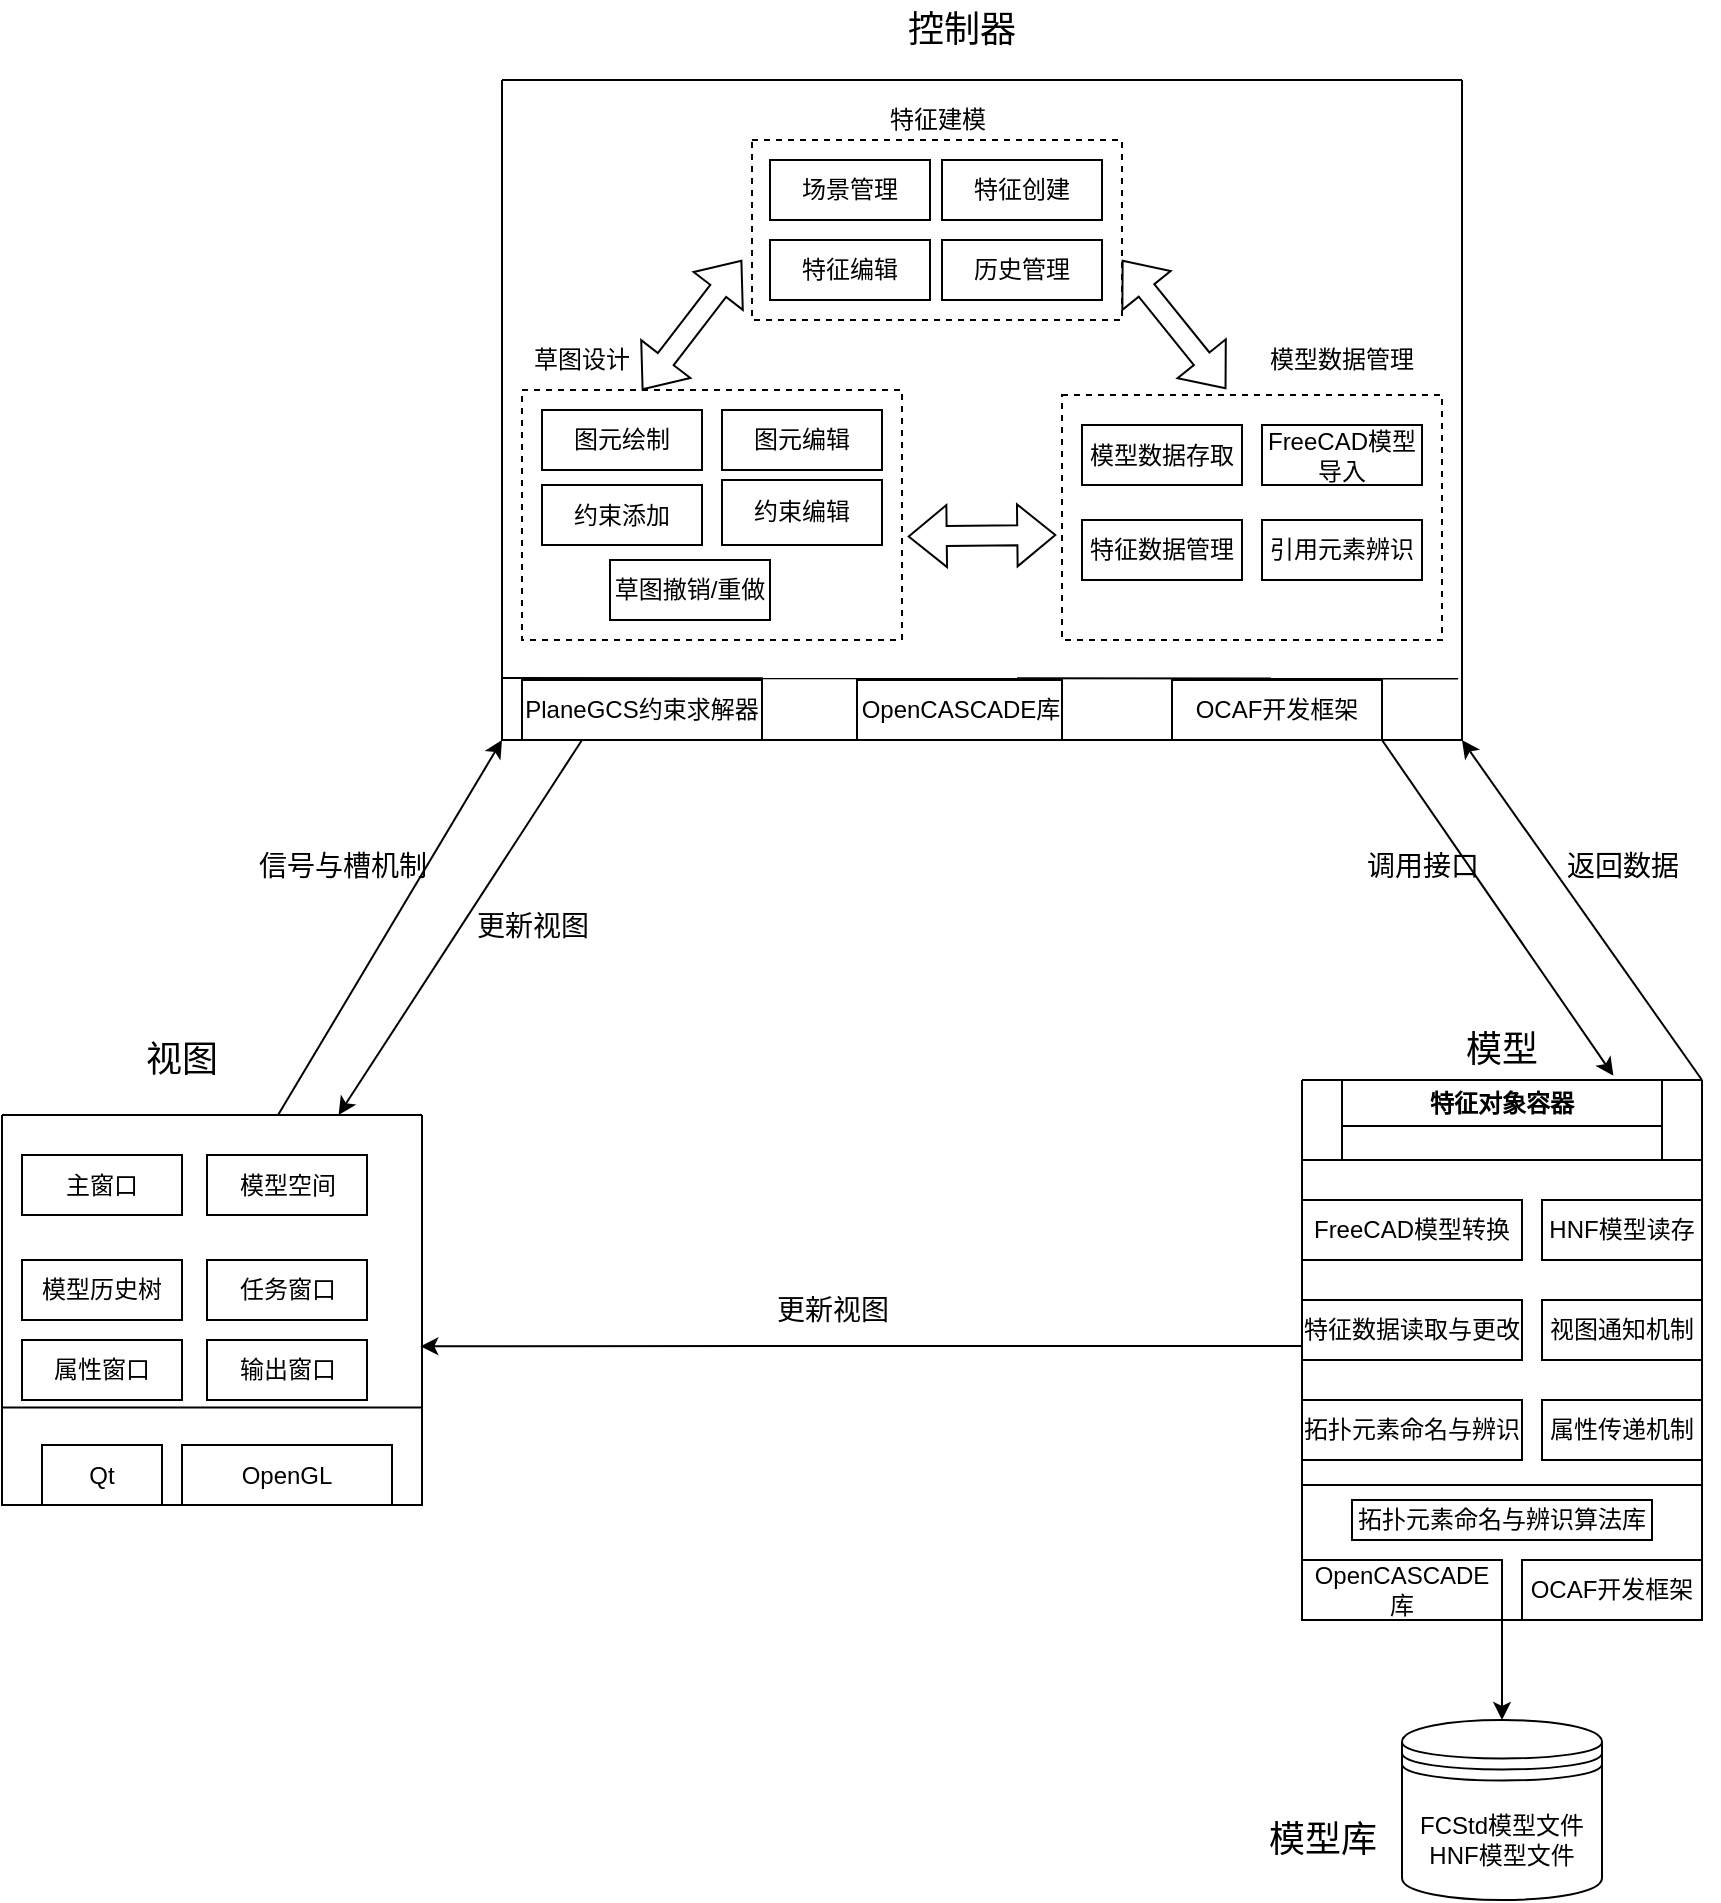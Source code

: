 <mxfile version="22.1.5" type="github">
  <diagram name="第 1 页" id="5badEJanhhTlUeLxTdYi">
    <mxGraphModel dx="1078" dy="1654" grid="1" gridSize="10" guides="1" tooltips="1" connect="1" arrows="1" fold="1" page="1" pageScale="1" pageWidth="827" pageHeight="1169" math="0" shadow="0">
      <root>
        <mxCell id="0" />
        <mxCell id="1" parent="0" />
        <mxCell id="2F7c7GaDgsHqWVN50e-c-2" value="" style="swimlane;startSize=0;" parent="1" vertex="1">
          <mxGeometry x="30" y="537.5" width="210" height="195" as="geometry">
            <mxRectangle x="70" y="400" width="50" height="40" as="alternateBounds" />
          </mxGeometry>
        </mxCell>
        <mxCell id="2F7c7GaDgsHqWVN50e-c-7" value="主窗口" style="rounded=0;whiteSpace=wrap;html=1;" parent="2F7c7GaDgsHqWVN50e-c-2" vertex="1">
          <mxGeometry x="10" y="20" width="80" height="30" as="geometry" />
        </mxCell>
        <mxCell id="2F7c7GaDgsHqWVN50e-c-8" value="模型空间" style="rounded=0;whiteSpace=wrap;html=1;" parent="2F7c7GaDgsHqWVN50e-c-2" vertex="1">
          <mxGeometry x="102.5" y="20" width="80" height="30" as="geometry" />
        </mxCell>
        <mxCell id="2F7c7GaDgsHqWVN50e-c-9" value="模型历史树" style="rounded=0;whiteSpace=wrap;html=1;" parent="2F7c7GaDgsHqWVN50e-c-2" vertex="1">
          <mxGeometry x="10" y="72.5" width="80" height="30" as="geometry" />
        </mxCell>
        <mxCell id="2F7c7GaDgsHqWVN50e-c-11" value="任务窗口" style="rounded=0;whiteSpace=wrap;html=1;" parent="2F7c7GaDgsHqWVN50e-c-2" vertex="1">
          <mxGeometry x="102.5" y="72.5" width="80" height="30" as="geometry" />
        </mxCell>
        <mxCell id="2F7c7GaDgsHqWVN50e-c-10" value="输出窗口" style="rounded=0;whiteSpace=wrap;html=1;" parent="2F7c7GaDgsHqWVN50e-c-2" vertex="1">
          <mxGeometry x="102.5" y="112.5" width="80" height="30" as="geometry" />
        </mxCell>
        <mxCell id="2F7c7GaDgsHqWVN50e-c-117" value="Qt" style="rounded=0;whiteSpace=wrap;html=1;" parent="2F7c7GaDgsHqWVN50e-c-2" vertex="1">
          <mxGeometry x="20" y="165" width="60" height="30" as="geometry" />
        </mxCell>
        <mxCell id="2F7c7GaDgsHqWVN50e-c-118" value="OpenGL" style="rounded=0;whiteSpace=wrap;html=1;" parent="2F7c7GaDgsHqWVN50e-c-2" vertex="1">
          <mxGeometry x="90" y="165" width="105" height="30" as="geometry" />
        </mxCell>
        <mxCell id="QI9Zr6lK3Zr6trMXwhjR-2" value="属性窗口" style="rounded=0;whiteSpace=wrap;html=1;" vertex="1" parent="2F7c7GaDgsHqWVN50e-c-2">
          <mxGeometry x="10" y="112.5" width="80" height="30" as="geometry" />
        </mxCell>
        <mxCell id="2F7c7GaDgsHqWVN50e-c-3" value="" style="swimlane;startSize=0;" parent="1" vertex="1">
          <mxGeometry x="280" y="20" width="480" height="330" as="geometry">
            <mxRectangle x="10" y="300" width="50" height="40" as="alternateBounds" />
          </mxGeometry>
        </mxCell>
        <mxCell id="2F7c7GaDgsHqWVN50e-c-57" value="" style="rounded=0;whiteSpace=wrap;html=1;dashed=1;" parent="2F7c7GaDgsHqWVN50e-c-3" vertex="1">
          <mxGeometry x="125" y="30" width="185" height="90" as="geometry" />
        </mxCell>
        <mxCell id="2F7c7GaDgsHqWVN50e-c-58" value="场景管理" style="rounded=0;whiteSpace=wrap;html=1;" parent="2F7c7GaDgsHqWVN50e-c-3" vertex="1">
          <mxGeometry x="134" y="40" width="80" height="30" as="geometry" />
        </mxCell>
        <mxCell id="2F7c7GaDgsHqWVN50e-c-59" value="历史管理" style="rounded=0;whiteSpace=wrap;html=1;" parent="2F7c7GaDgsHqWVN50e-c-3" vertex="1">
          <mxGeometry x="220" y="80" width="80" height="30" as="geometry" />
        </mxCell>
        <mxCell id="2F7c7GaDgsHqWVN50e-c-60" value="特征创建" style="rounded=0;whiteSpace=wrap;html=1;" parent="2F7c7GaDgsHqWVN50e-c-3" vertex="1">
          <mxGeometry x="220" y="40" width="80" height="30" as="geometry" />
        </mxCell>
        <mxCell id="2F7c7GaDgsHqWVN50e-c-61" value="特征编辑" style="rounded=0;whiteSpace=wrap;html=1;" parent="2F7c7GaDgsHqWVN50e-c-3" vertex="1">
          <mxGeometry x="134" y="80" width="80" height="30" as="geometry" />
        </mxCell>
        <mxCell id="2F7c7GaDgsHqWVN50e-c-70" value="草图设计" style="text;html=1;strokeColor=none;fillColor=none;align=center;verticalAlign=middle;whiteSpace=wrap;rounded=0;" parent="2F7c7GaDgsHqWVN50e-c-3" vertex="1">
          <mxGeometry x="10" y="125" width="60" height="30" as="geometry" />
        </mxCell>
        <mxCell id="2F7c7GaDgsHqWVN50e-c-71" value="模型数据管理" style="text;html=1;strokeColor=none;fillColor=none;align=center;verticalAlign=middle;whiteSpace=wrap;rounded=0;" parent="2F7c7GaDgsHqWVN50e-c-3" vertex="1">
          <mxGeometry x="380" y="125" width="80" height="30" as="geometry" />
        </mxCell>
        <mxCell id="2F7c7GaDgsHqWVN50e-c-72" value="特征建模" style="text;html=1;strokeColor=none;fillColor=none;align=center;verticalAlign=middle;whiteSpace=wrap;rounded=0;" parent="2F7c7GaDgsHqWVN50e-c-3" vertex="1">
          <mxGeometry x="177.5" width="80" height="40" as="geometry" />
        </mxCell>
        <mxCell id="2F7c7GaDgsHqWVN50e-c-62" value="" style="rounded=0;whiteSpace=wrap;html=1;dashed=1;" parent="2F7c7GaDgsHqWVN50e-c-3" vertex="1">
          <mxGeometry x="10" y="155" width="190" height="125" as="geometry" />
        </mxCell>
        <mxCell id="2F7c7GaDgsHqWVN50e-c-64" value="图元绘制" style="rounded=0;whiteSpace=wrap;html=1;" parent="2F7c7GaDgsHqWVN50e-c-3" vertex="1">
          <mxGeometry x="20" y="165" width="80" height="30" as="geometry" />
        </mxCell>
        <mxCell id="2F7c7GaDgsHqWVN50e-c-66" value="图元编辑" style="rounded=0;whiteSpace=wrap;html=1;" parent="2F7c7GaDgsHqWVN50e-c-3" vertex="1">
          <mxGeometry x="110" y="165" width="80" height="30" as="geometry" />
        </mxCell>
        <mxCell id="2F7c7GaDgsHqWVN50e-c-65" value="约束添加" style="rounded=0;whiteSpace=wrap;html=1;" parent="2F7c7GaDgsHqWVN50e-c-3" vertex="1">
          <mxGeometry x="20" y="202.5" width="80" height="30" as="geometry" />
        </mxCell>
        <mxCell id="2F7c7GaDgsHqWVN50e-c-67" value="约束编辑" style="rounded=0;whiteSpace=wrap;html=1;" parent="2F7c7GaDgsHqWVN50e-c-3" vertex="1">
          <mxGeometry x="110" y="200" width="80" height="32.5" as="geometry" />
        </mxCell>
        <mxCell id="2F7c7GaDgsHqWVN50e-c-96" value="草图撤销/重做" style="rounded=0;whiteSpace=wrap;html=1;" parent="2F7c7GaDgsHqWVN50e-c-3" vertex="1">
          <mxGeometry x="54" y="240" width="80" height="30" as="geometry" />
        </mxCell>
        <mxCell id="2F7c7GaDgsHqWVN50e-c-63" value="" style="rounded=0;whiteSpace=wrap;html=1;dashed=1;" parent="2F7c7GaDgsHqWVN50e-c-3" vertex="1">
          <mxGeometry x="280" y="157.5" width="190" height="122.5" as="geometry" />
        </mxCell>
        <mxCell id="2F7c7GaDgsHqWVN50e-c-68" value="模型数据存取" style="rounded=0;whiteSpace=wrap;html=1;" parent="2F7c7GaDgsHqWVN50e-c-3" vertex="1">
          <mxGeometry x="290" y="172.5" width="80" height="30" as="geometry" />
        </mxCell>
        <mxCell id="2F7c7GaDgsHqWVN50e-c-69" value="FreeCAD模型导入" style="rounded=0;whiteSpace=wrap;html=1;" parent="2F7c7GaDgsHqWVN50e-c-3" vertex="1">
          <mxGeometry x="380" y="172.5" width="80" height="30" as="geometry" />
        </mxCell>
        <mxCell id="2F7c7GaDgsHqWVN50e-c-100" style="edgeStyle=orthogonalEdgeStyle;rounded=0;orthogonalLoop=1;jettySize=auto;html=1;exitX=0.5;exitY=1;exitDx=0;exitDy=0;" parent="2F7c7GaDgsHqWVN50e-c-3" source="2F7c7GaDgsHqWVN50e-c-66" target="2F7c7GaDgsHqWVN50e-c-66" edge="1">
          <mxGeometry relative="1" as="geometry" />
        </mxCell>
        <mxCell id="2F7c7GaDgsHqWVN50e-c-101" value="特征数据管理" style="rounded=0;whiteSpace=wrap;html=1;" parent="2F7c7GaDgsHqWVN50e-c-3" vertex="1">
          <mxGeometry x="290" y="220" width="80" height="30" as="geometry" />
        </mxCell>
        <mxCell id="2F7c7GaDgsHqWVN50e-c-102" value="引用元素辨识" style="rounded=0;whiteSpace=wrap;html=1;" parent="2F7c7GaDgsHqWVN50e-c-3" vertex="1">
          <mxGeometry x="380" y="220" width="80" height="30" as="geometry" />
        </mxCell>
        <mxCell id="2F7c7GaDgsHqWVN50e-c-111" value="PlaneGCS约束求解器" style="rounded=0;whiteSpace=wrap;html=1;" parent="2F7c7GaDgsHqWVN50e-c-3" vertex="1">
          <mxGeometry x="10" y="300" width="120" height="30" as="geometry" />
        </mxCell>
        <mxCell id="2F7c7GaDgsHqWVN50e-c-112" value="OpenCASCADE库" style="rounded=0;whiteSpace=wrap;html=1;" parent="2F7c7GaDgsHqWVN50e-c-3" vertex="1">
          <mxGeometry x="177.5" y="300" width="102.5" height="30" as="geometry" />
        </mxCell>
        <mxCell id="2F7c7GaDgsHqWVN50e-c-113" value="OCAF开发框架" style="rounded=0;whiteSpace=wrap;html=1;" parent="2F7c7GaDgsHqWVN50e-c-3" vertex="1">
          <mxGeometry x="335" y="300" width="105" height="30" as="geometry" />
        </mxCell>
        <mxCell id="2F7c7GaDgsHqWVN50e-c-122" value="" style="shape=flexArrow;endArrow=classic;startArrow=classic;html=1;rounded=0;exitX=1.015;exitY=0.586;exitDx=0;exitDy=0;exitPerimeter=0;entryX=-0.015;entryY=0.571;entryDx=0;entryDy=0;entryPerimeter=0;" parent="2F7c7GaDgsHqWVN50e-c-3" source="2F7c7GaDgsHqWVN50e-c-62" target="2F7c7GaDgsHqWVN50e-c-63" edge="1">
          <mxGeometry width="100" height="100" relative="1" as="geometry">
            <mxPoint x="200" y="250" as="sourcePoint" />
            <mxPoint x="300" y="150" as="targetPoint" />
          </mxGeometry>
        </mxCell>
        <mxCell id="2F7c7GaDgsHqWVN50e-c-123" value="" style="shape=flexArrow;endArrow=classic;startArrow=classic;html=1;rounded=0;exitX=0.432;exitY=-0.024;exitDx=0;exitDy=0;exitPerimeter=0;entryX=1;entryY=0.667;entryDx=0;entryDy=0;entryPerimeter=0;" parent="2F7c7GaDgsHqWVN50e-c-3" source="2F7c7GaDgsHqWVN50e-c-63" target="2F7c7GaDgsHqWVN50e-c-57" edge="1">
          <mxGeometry width="100" height="100" relative="1" as="geometry">
            <mxPoint x="340" y="170" as="sourcePoint" />
            <mxPoint x="320" y="100" as="targetPoint" />
          </mxGeometry>
        </mxCell>
        <mxCell id="2F7c7GaDgsHqWVN50e-c-124" value="" style="shape=flexArrow;endArrow=classic;startArrow=classic;html=1;rounded=0;exitX=1;exitY=1;exitDx=0;exitDy=0;" parent="2F7c7GaDgsHqWVN50e-c-3" source="2F7c7GaDgsHqWVN50e-c-70" edge="1">
          <mxGeometry width="100" height="100" relative="1" as="geometry">
            <mxPoint x="20" y="190" as="sourcePoint" />
            <mxPoint x="120" y="90" as="targetPoint" />
          </mxGeometry>
        </mxCell>
        <mxCell id="2F7c7GaDgsHqWVN50e-c-121" style="edgeStyle=orthogonalEdgeStyle;rounded=0;orthogonalLoop=1;jettySize=auto;html=1;entryX=0.5;entryY=0;entryDx=0;entryDy=0;exitX=1;exitY=1;exitDx=0;exitDy=0;" parent="1" source="2F7c7GaDgsHqWVN50e-c-115" target="2F7c7GaDgsHqWVN50e-c-33" edge="1">
          <mxGeometry relative="1" as="geometry">
            <mxPoint x="780" y="800" as="sourcePoint" />
          </mxGeometry>
        </mxCell>
        <mxCell id="2F7c7GaDgsHqWVN50e-c-4" value="" style="swimlane;startSize=0;" parent="1" vertex="1">
          <mxGeometry x="680" y="520" width="200" height="270" as="geometry">
            <mxRectangle x="10" y="300" width="50" height="40" as="alternateBounds" />
          </mxGeometry>
        </mxCell>
        <mxCell id="2F7c7GaDgsHqWVN50e-c-26" value="FreeCAD模型转换" style="rounded=0;whiteSpace=wrap;html=1;" parent="2F7c7GaDgsHqWVN50e-c-4" vertex="1">
          <mxGeometry y="60" width="110" height="30" as="geometry" />
        </mxCell>
        <mxCell id="2F7c7GaDgsHqWVN50e-c-24" value="HNF模型读存" style="rounded=0;whiteSpace=wrap;html=1;" parent="2F7c7GaDgsHqWVN50e-c-4" vertex="1">
          <mxGeometry x="120" y="60" width="80" height="30" as="geometry" />
        </mxCell>
        <mxCell id="2F7c7GaDgsHqWVN50e-c-22" value="特征数据读取与更改" style="rounded=0;whiteSpace=wrap;html=1;" parent="2F7c7GaDgsHqWVN50e-c-4" vertex="1">
          <mxGeometry y="110" width="110" height="30" as="geometry" />
        </mxCell>
        <mxCell id="2F7c7GaDgsHqWVN50e-c-23" value="视图通知机制" style="rounded=0;whiteSpace=wrap;html=1;" parent="2F7c7GaDgsHqWVN50e-c-4" vertex="1">
          <mxGeometry x="120" y="110" width="80" height="30" as="geometry" />
        </mxCell>
        <mxCell id="2F7c7GaDgsHqWVN50e-c-25" value="拓扑元素命名与辨识" style="rounded=0;whiteSpace=wrap;html=1;" parent="2F7c7GaDgsHqWVN50e-c-4" vertex="1">
          <mxGeometry y="160" width="110" height="30" as="geometry" />
        </mxCell>
        <mxCell id="2F7c7GaDgsHqWVN50e-c-21" value="属性传递机制" style="rounded=0;whiteSpace=wrap;html=1;" parent="2F7c7GaDgsHqWVN50e-c-4" vertex="1">
          <mxGeometry x="120" y="160" width="80" height="30" as="geometry" />
        </mxCell>
        <mxCell id="2F7c7GaDgsHqWVN50e-c-32" value="特征对象容器" style="swimlane;whiteSpace=wrap;html=1;" parent="2F7c7GaDgsHqWVN50e-c-4" vertex="1">
          <mxGeometry x="20" width="160" height="40" as="geometry" />
        </mxCell>
        <mxCell id="2F7c7GaDgsHqWVN50e-c-114" value="拓扑元素命名与辨识算法库" style="rounded=0;whiteSpace=wrap;html=1;" parent="2F7c7GaDgsHqWVN50e-c-4" vertex="1">
          <mxGeometry x="25" y="210" width="150" height="20" as="geometry" />
        </mxCell>
        <mxCell id="2F7c7GaDgsHqWVN50e-c-115" value="OpenCASCADE库" style="rounded=0;whiteSpace=wrap;html=1;" parent="2F7c7GaDgsHqWVN50e-c-4" vertex="1">
          <mxGeometry y="240" width="100" height="30" as="geometry" />
        </mxCell>
        <mxCell id="2F7c7GaDgsHqWVN50e-c-116" value="OCAF开发框架" style="rounded=0;whiteSpace=wrap;html=1;" parent="2F7c7GaDgsHqWVN50e-c-4" vertex="1">
          <mxGeometry x="110" y="240" width="90" height="30" as="geometry" />
        </mxCell>
        <mxCell id="2F7c7GaDgsHqWVN50e-c-13" value="&lt;font style=&quot;font-size: 18px;&quot;&gt;视图&lt;/font&gt;" style="text;html=1;strokeColor=none;fillColor=none;align=center;verticalAlign=middle;whiteSpace=wrap;rounded=0;" parent="1" vertex="1">
          <mxGeometry x="90" y="495" width="60" height="30" as="geometry" />
        </mxCell>
        <mxCell id="2F7c7GaDgsHqWVN50e-c-14" value="&lt;font style=&quot;font-size: 18px;&quot;&gt;模型&lt;/font&gt;" style="text;html=1;strokeColor=none;fillColor=none;align=center;verticalAlign=middle;whiteSpace=wrap;rounded=0;" parent="1" vertex="1">
          <mxGeometry x="750" y="490" width="60" height="30" as="geometry" />
        </mxCell>
        <mxCell id="2F7c7GaDgsHqWVN50e-c-15" value="&lt;font style=&quot;font-size: 18px;&quot;&gt;控制器&lt;/font&gt;" style="text;html=1;strokeColor=none;fillColor=none;align=center;verticalAlign=middle;whiteSpace=wrap;rounded=0;" parent="1" vertex="1">
          <mxGeometry x="480" y="-20" width="60" height="30" as="geometry" />
        </mxCell>
        <mxCell id="2F7c7GaDgsHqWVN50e-c-28" value="" style="endArrow=none;html=1;rounded=0;entryX=1;entryY=0.75;entryDx=0;entryDy=0;exitX=0;exitY=0.75;exitDx=0;exitDy=0;" parent="1" source="2F7c7GaDgsHqWVN50e-c-4" target="2F7c7GaDgsHqWVN50e-c-4" edge="1">
          <mxGeometry width="50" height="50" relative="1" as="geometry">
            <mxPoint x="580" y="760" as="sourcePoint" />
            <mxPoint x="630" y="710" as="targetPoint" />
          </mxGeometry>
        </mxCell>
        <mxCell id="2F7c7GaDgsHqWVN50e-c-30" value="" style="endArrow=none;html=1;rounded=0;exitX=0.998;exitY=0.148;exitDx=0;exitDy=0;exitPerimeter=0;" parent="1" source="2F7c7GaDgsHqWVN50e-c-4" edge="1">
          <mxGeometry width="50" height="50" relative="1" as="geometry">
            <mxPoint x="560" y="610" as="sourcePoint" />
            <mxPoint x="680" y="560" as="targetPoint" />
          </mxGeometry>
        </mxCell>
        <mxCell id="2F7c7GaDgsHqWVN50e-c-33" value="FCStd模型文件&lt;br&gt;HNF模型文件" style="shape=datastore;whiteSpace=wrap;html=1;" parent="1" vertex="1">
          <mxGeometry x="730" y="840" width="100" height="90" as="geometry" />
        </mxCell>
        <mxCell id="2F7c7GaDgsHqWVN50e-c-34" value="&lt;font style=&quot;font-size: 18px;&quot;&gt;模型库&lt;/font&gt;" style="text;html=1;align=center;verticalAlign=middle;resizable=0;points=[];autosize=1;strokeColor=none;fillColor=none;" parent="1" vertex="1">
          <mxGeometry x="650" y="880" width="80" height="40" as="geometry" />
        </mxCell>
        <mxCell id="2F7c7GaDgsHqWVN50e-c-37" value="&lt;font style=&quot;font-size: 14px;&quot;&gt;更新视图&lt;/font&gt;" style="text;html=1;align=center;verticalAlign=middle;resizable=0;points=[];autosize=1;strokeColor=none;fillColor=none;" parent="1" vertex="1">
          <mxGeometry x="405" y="620" width="80" height="30" as="geometry" />
        </mxCell>
        <mxCell id="2F7c7GaDgsHqWVN50e-c-108" value="" style="endArrow=none;html=1;rounded=0;entryX=0.996;entryY=0.907;entryDx=0;entryDy=0;entryPerimeter=0;" parent="1" target="2F7c7GaDgsHqWVN50e-c-3" edge="1">
          <mxGeometry width="50" height="50" relative="1" as="geometry">
            <mxPoint x="280" y="319" as="sourcePoint" />
            <mxPoint x="360" y="380" as="targetPoint" />
          </mxGeometry>
        </mxCell>
        <mxCell id="2F7c7GaDgsHqWVN50e-c-126" style="edgeStyle=orthogonalEdgeStyle;rounded=0;orthogonalLoop=1;jettySize=auto;html=1;entryX=0.996;entryY=0.593;entryDx=0;entryDy=0;entryPerimeter=0;" parent="1" source="2F7c7GaDgsHqWVN50e-c-4" target="2F7c7GaDgsHqWVN50e-c-2" edge="1">
          <mxGeometry relative="1" as="geometry">
            <Array as="points">
              <mxPoint x="410" y="653" />
              <mxPoint x="410" y="653" />
            </Array>
          </mxGeometry>
        </mxCell>
        <mxCell id="2F7c7GaDgsHqWVN50e-c-127" value="" style="endArrow=classic;html=1;rounded=0;entryX=1;entryY=1;entryDx=0;entryDy=0;exitX=1;exitY=0;exitDx=0;exitDy=0;" parent="1" source="2F7c7GaDgsHqWVN50e-c-4" target="2F7c7GaDgsHqWVN50e-c-3" edge="1">
          <mxGeometry width="50" height="50" relative="1" as="geometry">
            <mxPoint x="910" y="500" as="sourcePoint" />
            <mxPoint x="960" y="450" as="targetPoint" />
          </mxGeometry>
        </mxCell>
        <mxCell id="2F7c7GaDgsHqWVN50e-c-128" value="" style="endArrow=classic;html=1;rounded=0;exitX=1;exitY=1;exitDx=0;exitDy=0;entryX=0.848;entryY=-0.055;entryDx=0;entryDy=0;entryPerimeter=0;" parent="1" source="2F7c7GaDgsHqWVN50e-c-113" target="2F7c7GaDgsHqWVN50e-c-32" edge="1">
          <mxGeometry width="50" height="50" relative="1" as="geometry">
            <mxPoint x="750" y="450" as="sourcePoint" />
            <mxPoint x="800" y="400" as="targetPoint" />
          </mxGeometry>
        </mxCell>
        <mxCell id="2F7c7GaDgsHqWVN50e-c-129" value="" style="endArrow=classic;html=1;rounded=0;entryX=0;entryY=1;entryDx=0;entryDy=0;exitX=0.658;exitY=-0.001;exitDx=0;exitDy=0;exitPerimeter=0;" parent="1" source="2F7c7GaDgsHqWVN50e-c-2" target="2F7c7GaDgsHqWVN50e-c-3" edge="1">
          <mxGeometry width="50" height="50" relative="1" as="geometry">
            <mxPoint x="170" y="520" as="sourcePoint" />
            <mxPoint x="220" y="470" as="targetPoint" />
          </mxGeometry>
        </mxCell>
        <mxCell id="2F7c7GaDgsHqWVN50e-c-130" value="" style="endArrow=classic;html=1;rounded=0;exitX=0.25;exitY=1;exitDx=0;exitDy=0;" parent="1" source="2F7c7GaDgsHqWVN50e-c-111" target="2F7c7GaDgsHqWVN50e-c-2" edge="1">
          <mxGeometry width="50" height="50" relative="1" as="geometry">
            <mxPoint x="370" y="490" as="sourcePoint" />
            <mxPoint x="420" y="440" as="targetPoint" />
          </mxGeometry>
        </mxCell>
        <mxCell id="2F7c7GaDgsHqWVN50e-c-131" value="&lt;font style=&quot;font-size: 14px;&quot;&gt;信号与槽机制&lt;/font&gt;" style="text;html=1;align=center;verticalAlign=middle;resizable=0;points=[];autosize=1;strokeColor=none;fillColor=none;" parent="1" vertex="1">
          <mxGeometry x="145" y="398" width="110" height="30" as="geometry" />
        </mxCell>
        <mxCell id="2F7c7GaDgsHqWVN50e-c-132" value="&lt;font style=&quot;font-size: 14px;&quot;&gt;更新视图&lt;/font&gt;" style="text;html=1;align=center;verticalAlign=middle;resizable=0;points=[];autosize=1;strokeColor=none;fillColor=none;" parent="1" vertex="1">
          <mxGeometry x="255" y="428" width="80" height="30" as="geometry" />
        </mxCell>
        <mxCell id="2F7c7GaDgsHqWVN50e-c-133" value="&lt;font style=&quot;font-size: 14px;&quot;&gt;调用接口&lt;/font&gt;" style="text;html=1;align=center;verticalAlign=middle;resizable=0;points=[];autosize=1;strokeColor=none;fillColor=none;" parent="1" vertex="1">
          <mxGeometry x="700" y="398" width="80" height="30" as="geometry" />
        </mxCell>
        <mxCell id="2F7c7GaDgsHqWVN50e-c-134" value="&lt;font style=&quot;font-size: 14px;&quot;&gt;返回数据&lt;/font&gt;" style="text;html=1;align=center;verticalAlign=middle;resizable=0;points=[];autosize=1;strokeColor=none;fillColor=none;" parent="1" vertex="1">
          <mxGeometry x="800" y="398" width="80" height="30" as="geometry" />
        </mxCell>
        <mxCell id="rfrGcxPZa9g_zgw7nOZa-2" value="" style="endArrow=none;html=1;rounded=0;entryX=1;entryY=0.75;entryDx=0;entryDy=0;exitX=0;exitY=0.75;exitDx=0;exitDy=0;" parent="1" source="2F7c7GaDgsHqWVN50e-c-2" target="2F7c7GaDgsHqWVN50e-c-2" edge="1">
          <mxGeometry width="50" height="50" relative="1" as="geometry">
            <mxPoint x="320" y="700" as="sourcePoint" />
            <mxPoint x="798" y="700" as="targetPoint" />
          </mxGeometry>
        </mxCell>
      </root>
    </mxGraphModel>
  </diagram>
</mxfile>
